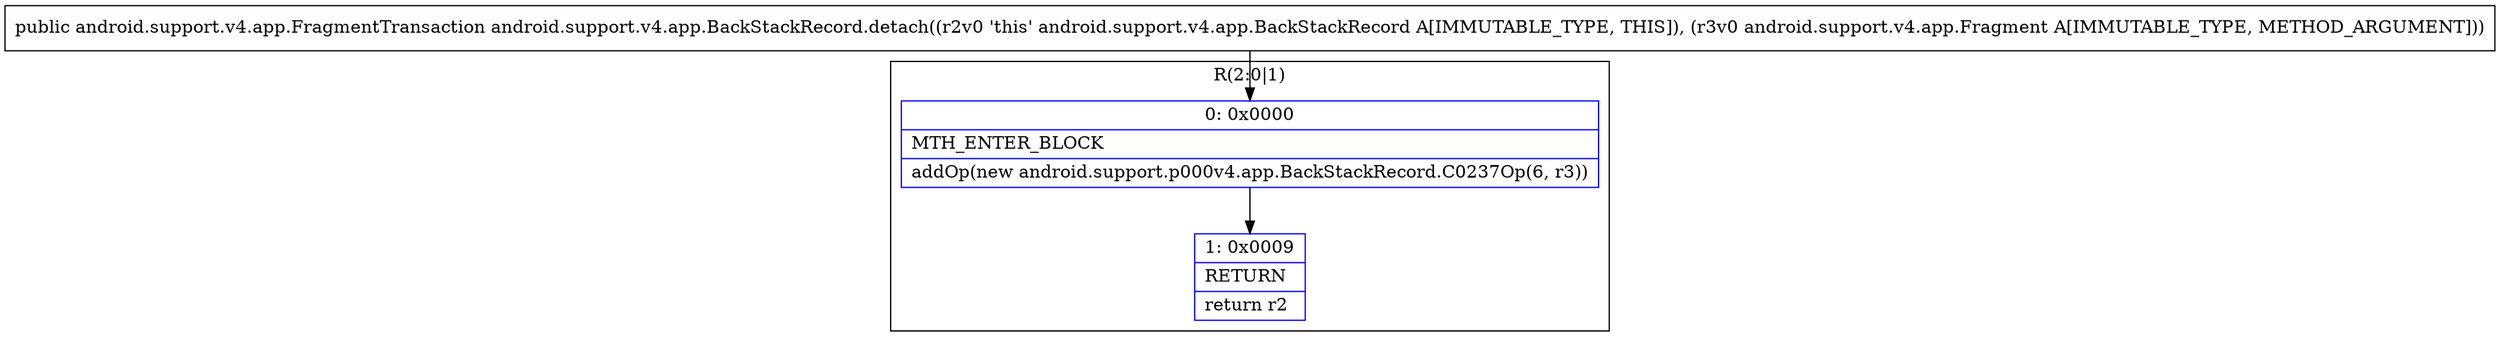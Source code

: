 digraph "CFG forandroid.support.v4.app.BackStackRecord.detach(Landroid\/support\/v4\/app\/Fragment;)Landroid\/support\/v4\/app\/FragmentTransaction;" {
subgraph cluster_Region_937448493 {
label = "R(2:0|1)";
node [shape=record,color=blue];
Node_0 [shape=record,label="{0\:\ 0x0000|MTH_ENTER_BLOCK\l|addOp(new android.support.p000v4.app.BackStackRecord.C0237Op(6, r3))\l}"];
Node_1 [shape=record,label="{1\:\ 0x0009|RETURN\l|return r2\l}"];
}
MethodNode[shape=record,label="{public android.support.v4.app.FragmentTransaction android.support.v4.app.BackStackRecord.detach((r2v0 'this' android.support.v4.app.BackStackRecord A[IMMUTABLE_TYPE, THIS]), (r3v0 android.support.v4.app.Fragment A[IMMUTABLE_TYPE, METHOD_ARGUMENT])) }"];
MethodNode -> Node_0;
Node_0 -> Node_1;
}

